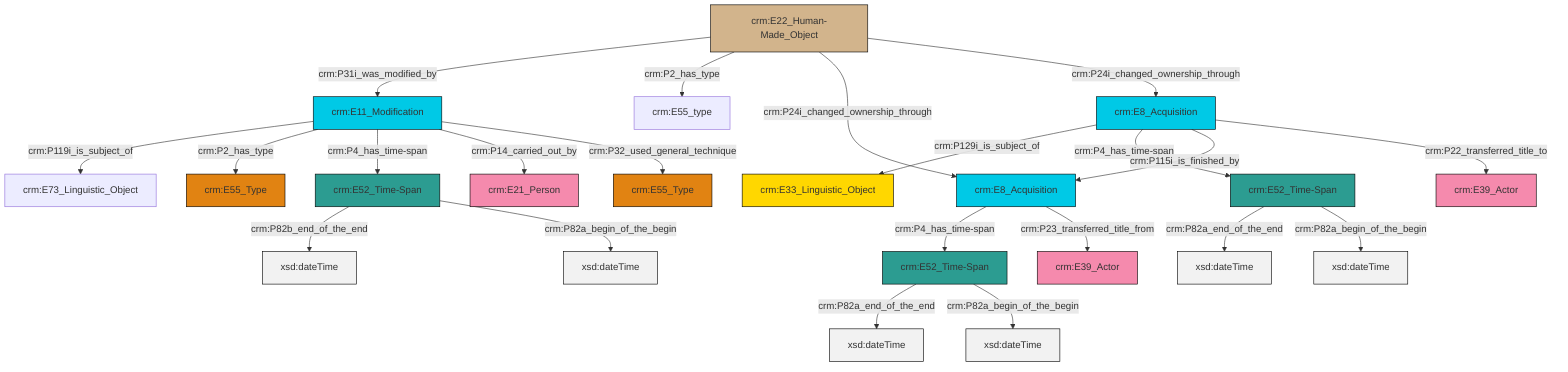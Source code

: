 graph TD
classDef Literal fill:#f2f2f2,stroke:#000000;
classDef CRM_Entity fill:#FFFFFF,stroke:#000000;
classDef Temporal_Entity fill:#00C9E6, stroke:#000000;
classDef Type fill:#E18312, stroke:#000000;
classDef Time-Span fill:#2C9C91, stroke:#000000;
classDef Appellation fill:#FFEB7F, stroke:#000000;
classDef Place fill:#008836, stroke:#000000;
classDef Persistent_Item fill:#B266B2, stroke:#000000;
classDef Conceptual_Object fill:#FFD700, stroke:#000000;
classDef Physical_Thing fill:#D2B48C, stroke:#000000;
classDef Actor fill:#f58aad, stroke:#000000;
classDef PC_Classes fill:#4ce600, stroke:#000000;
classDef Multi fill:#cccccc,stroke:#000000;

8["crm:E8_Acquisition"]:::Temporal_Entity -->|crm:P129i_is_subject_of| 2["crm:E33_Linguistic_Object"]:::Conceptual_Object
8["crm:E8_Acquisition"]:::Temporal_Entity -->|crm:P4_has_time-span| 0["crm:E52_Time-Span"]:::Time-Span
9["crm:E8_Acquisition"]:::Temporal_Entity -->|crm:P4_has_time-span| 10["crm:E52_Time-Span"]:::Time-Span
8["crm:E8_Acquisition"]:::Temporal_Entity -->|crm:P115i_is_finished_by| 9["crm:E8_Acquisition"]:::Temporal_Entity
0["crm:E52_Time-Span"]:::Time-Span -->|crm:P82a_end_of_the_end| 13[xsd:dateTime]:::Literal
14["crm:E11_Modification"]:::Temporal_Entity -->|crm:P119i_is_subject_of| 15["crm:E73_Linguistic_Object"]:::Default
14["crm:E11_Modification"]:::Temporal_Entity -->|crm:P2_has_type| 18["crm:E55_Type"]:::Type
10["crm:E52_Time-Span"]:::Time-Span -->|crm:P82a_end_of_the_end| 19[xsd:dateTime]:::Literal
20["crm:E22_Human-Made_Object"]:::Physical_Thing -->|crm:P31i_was_modified_by| 14["crm:E11_Modification"]:::Temporal_Entity
10["crm:E52_Time-Span"]:::Time-Span -->|crm:P82a_begin_of_the_begin| 21[xsd:dateTime]:::Literal
20["crm:E22_Human-Made_Object"]:::Physical_Thing -->|crm:P2_has_type| 6["crm:E55_type"]:::Default
14["crm:E11_Modification"]:::Temporal_Entity -->|crm:P4_has_time-span| 4["crm:E52_Time-Span"]:::Time-Span
20["crm:E22_Human-Made_Object"]:::Physical_Thing -->|crm:P24i_changed_ownership_through| 9["crm:E8_Acquisition"]:::Temporal_Entity
8["crm:E8_Acquisition"]:::Temporal_Entity -->|crm:P22_transferred_title_to| 29["crm:E39_Actor"]:::Actor
4["crm:E52_Time-Span"]:::Time-Span -->|crm:P82b_end_of_the_end| 31[xsd:dateTime]:::Literal
9["crm:E8_Acquisition"]:::Temporal_Entity -->|crm:P23_transferred_title_from| 11["crm:E39_Actor"]:::Actor
14["crm:E11_Modification"]:::Temporal_Entity -->|crm:P14_carried_out_by| 27["crm:E21_Person"]:::Actor
14["crm:E11_Modification"]:::Temporal_Entity -->|crm:P32_used_general_technique| 16["crm:E55_Type"]:::Type
4["crm:E52_Time-Span"]:::Time-Span -->|crm:P82a_begin_of_the_begin| 34[xsd:dateTime]:::Literal
0["crm:E52_Time-Span"]:::Time-Span -->|crm:P82a_begin_of_the_begin| 35[xsd:dateTime]:::Literal
20["crm:E22_Human-Made_Object"]:::Physical_Thing -->|crm:P24i_changed_ownership_through| 8["crm:E8_Acquisition"]:::Temporal_Entity